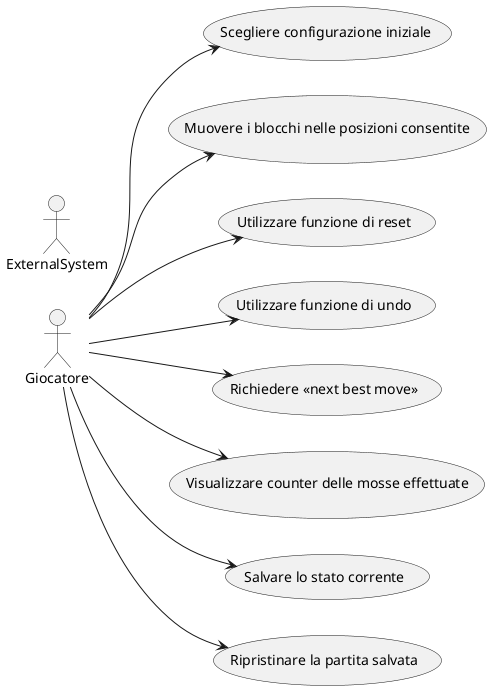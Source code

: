 @startuml

left to right direction

actor Giocatore
actor ExternalSystem

Giocatore --> (Scegliere configurazione iniziale)
Giocatore --> (Muovere i blocchi nelle posizioni consentite)
Giocatore --> (Utilizzare funzione di reset)
Giocatore --> (Utilizzare funzione di undo)
Giocatore --> (Richiedere «next best move»)
Giocatore --> (Visualizzare counter delle mosse effettuate)
Giocatore --> (Salvare lo stato corrente)
Giocatore --> (Ripristinare la partita salvata)

@enduml